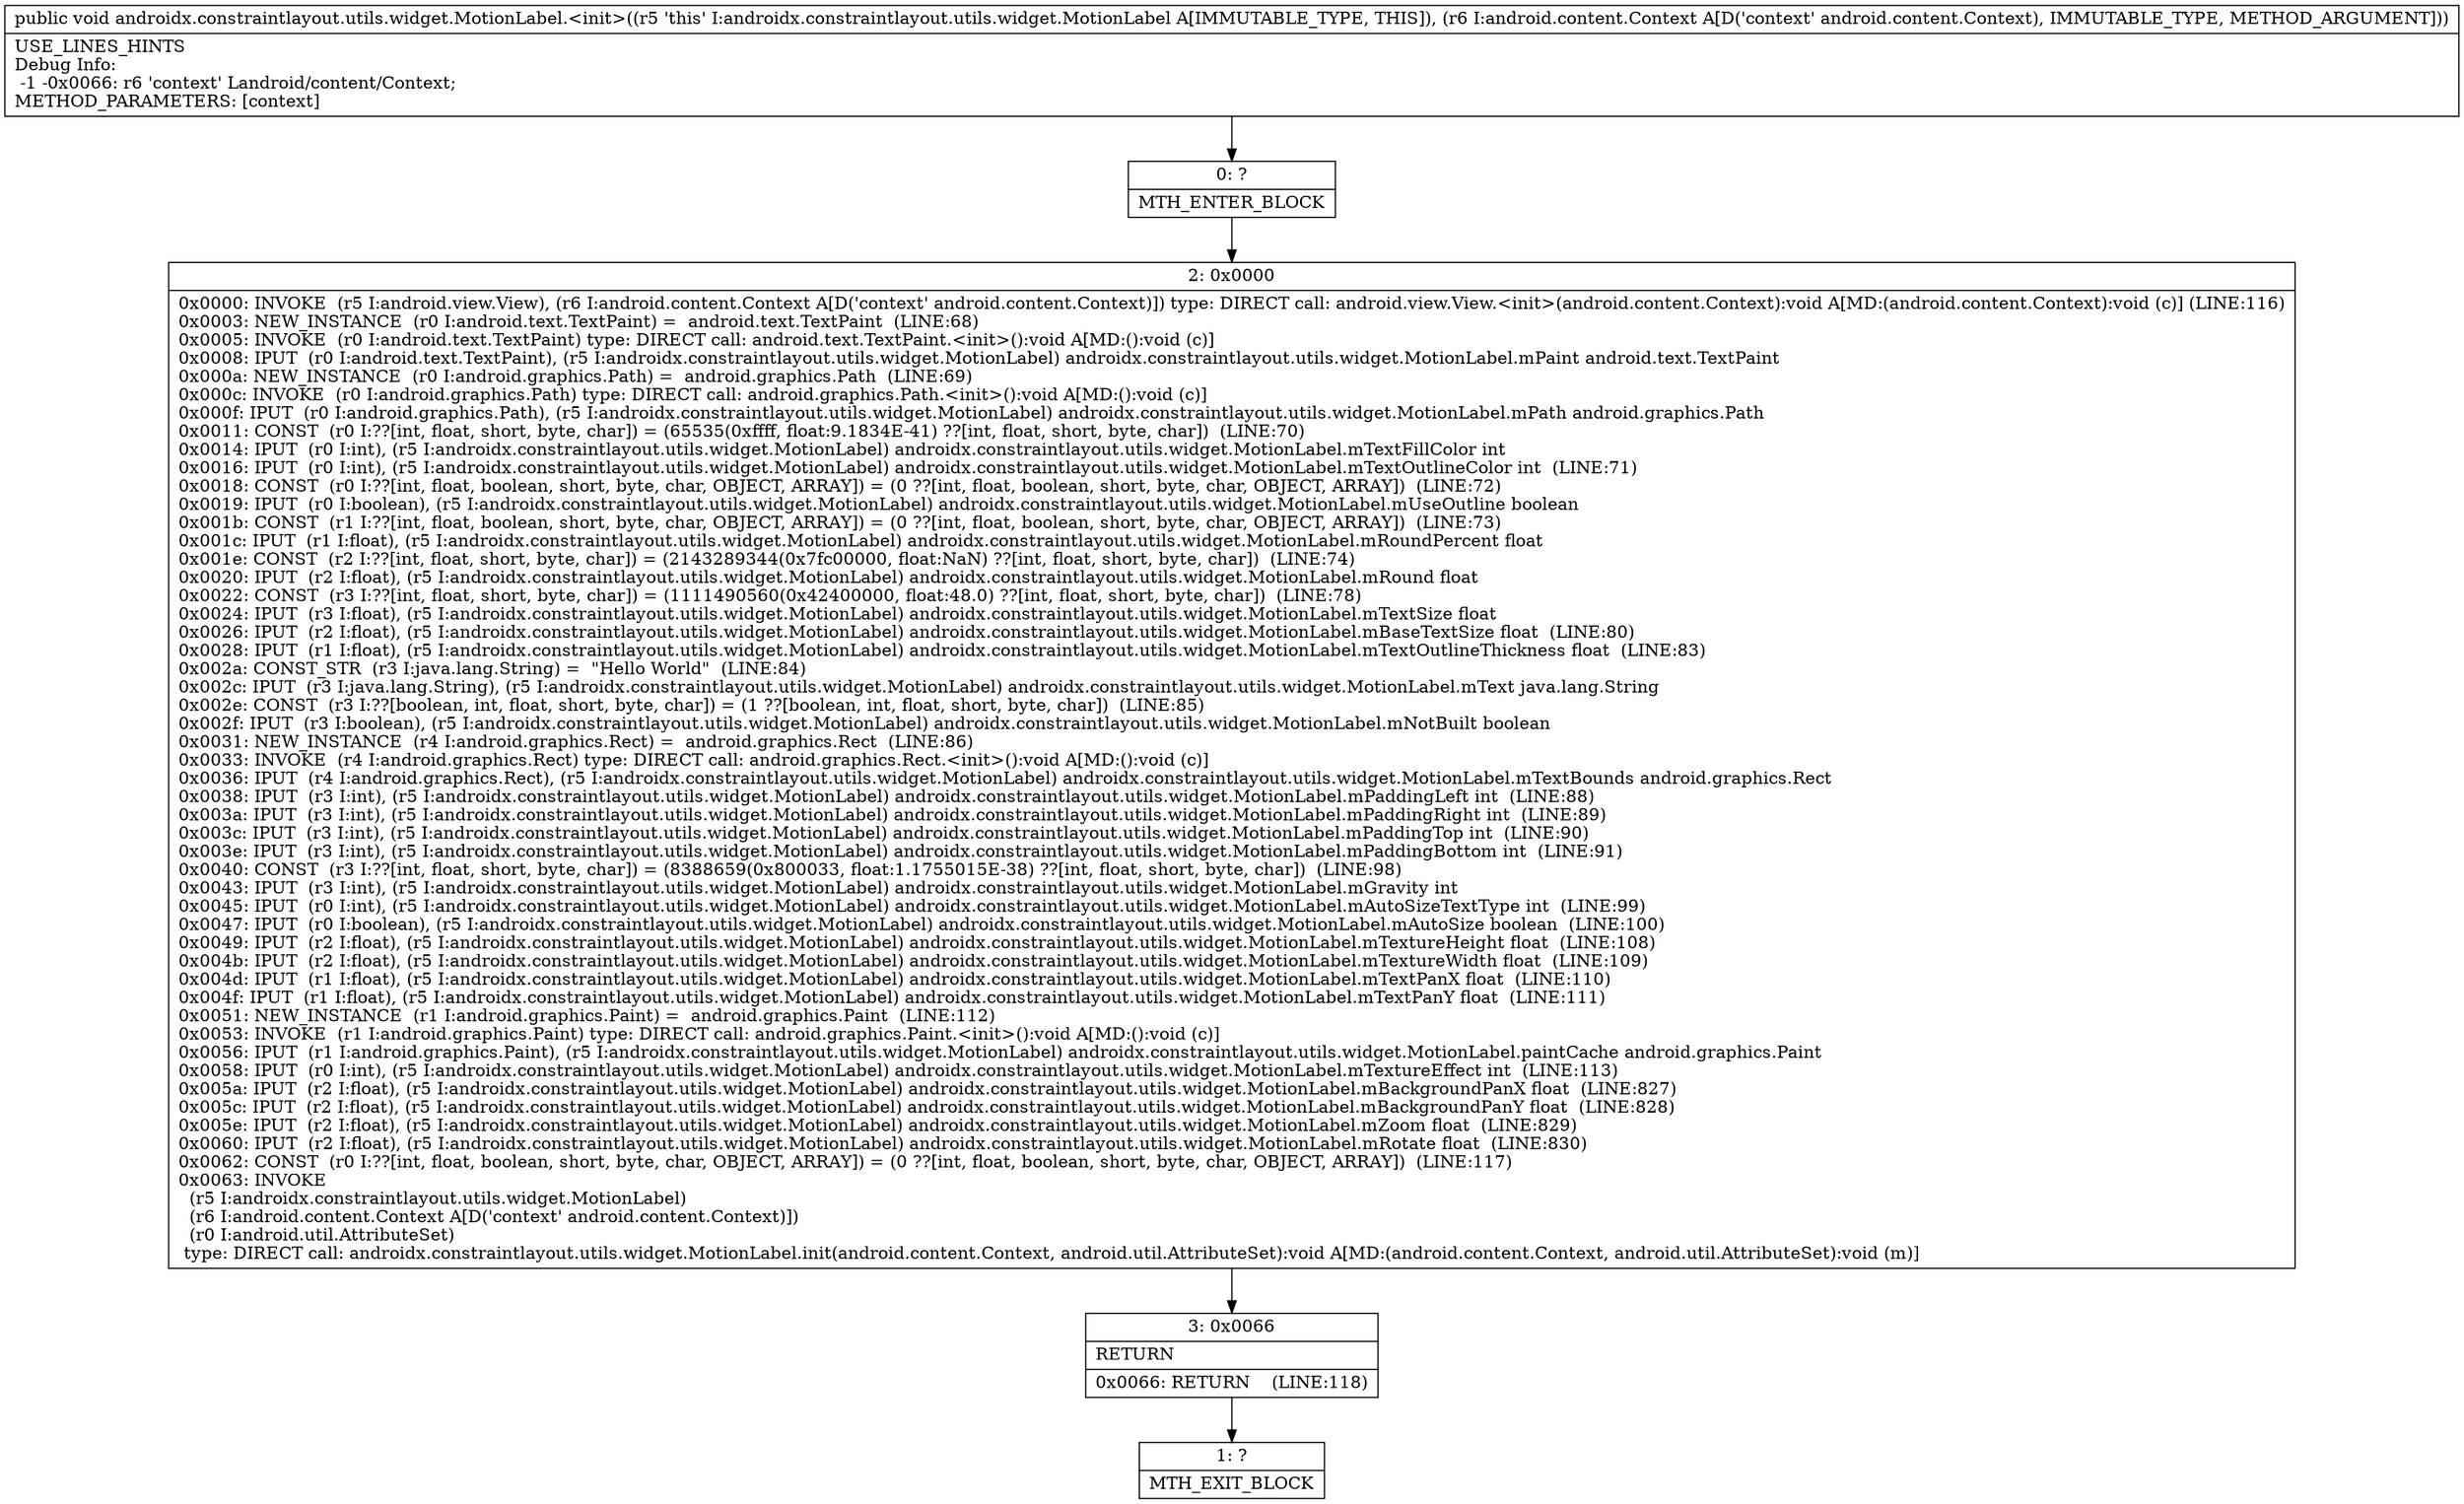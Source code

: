 digraph "CFG forandroidx.constraintlayout.utils.widget.MotionLabel.\<init\>(Landroid\/content\/Context;)V" {
Node_0 [shape=record,label="{0\:\ ?|MTH_ENTER_BLOCK\l}"];
Node_2 [shape=record,label="{2\:\ 0x0000|0x0000: INVOKE  (r5 I:android.view.View), (r6 I:android.content.Context A[D('context' android.content.Context)]) type: DIRECT call: android.view.View.\<init\>(android.content.Context):void A[MD:(android.content.Context):void (c)] (LINE:116)\l0x0003: NEW_INSTANCE  (r0 I:android.text.TextPaint) =  android.text.TextPaint  (LINE:68)\l0x0005: INVOKE  (r0 I:android.text.TextPaint) type: DIRECT call: android.text.TextPaint.\<init\>():void A[MD:():void (c)]\l0x0008: IPUT  (r0 I:android.text.TextPaint), (r5 I:androidx.constraintlayout.utils.widget.MotionLabel) androidx.constraintlayout.utils.widget.MotionLabel.mPaint android.text.TextPaint \l0x000a: NEW_INSTANCE  (r0 I:android.graphics.Path) =  android.graphics.Path  (LINE:69)\l0x000c: INVOKE  (r0 I:android.graphics.Path) type: DIRECT call: android.graphics.Path.\<init\>():void A[MD:():void (c)]\l0x000f: IPUT  (r0 I:android.graphics.Path), (r5 I:androidx.constraintlayout.utils.widget.MotionLabel) androidx.constraintlayout.utils.widget.MotionLabel.mPath android.graphics.Path \l0x0011: CONST  (r0 I:??[int, float, short, byte, char]) = (65535(0xffff, float:9.1834E\-41) ??[int, float, short, byte, char])  (LINE:70)\l0x0014: IPUT  (r0 I:int), (r5 I:androidx.constraintlayout.utils.widget.MotionLabel) androidx.constraintlayout.utils.widget.MotionLabel.mTextFillColor int \l0x0016: IPUT  (r0 I:int), (r5 I:androidx.constraintlayout.utils.widget.MotionLabel) androidx.constraintlayout.utils.widget.MotionLabel.mTextOutlineColor int  (LINE:71)\l0x0018: CONST  (r0 I:??[int, float, boolean, short, byte, char, OBJECT, ARRAY]) = (0 ??[int, float, boolean, short, byte, char, OBJECT, ARRAY])  (LINE:72)\l0x0019: IPUT  (r0 I:boolean), (r5 I:androidx.constraintlayout.utils.widget.MotionLabel) androidx.constraintlayout.utils.widget.MotionLabel.mUseOutline boolean \l0x001b: CONST  (r1 I:??[int, float, boolean, short, byte, char, OBJECT, ARRAY]) = (0 ??[int, float, boolean, short, byte, char, OBJECT, ARRAY])  (LINE:73)\l0x001c: IPUT  (r1 I:float), (r5 I:androidx.constraintlayout.utils.widget.MotionLabel) androidx.constraintlayout.utils.widget.MotionLabel.mRoundPercent float \l0x001e: CONST  (r2 I:??[int, float, short, byte, char]) = (2143289344(0x7fc00000, float:NaN) ??[int, float, short, byte, char])  (LINE:74)\l0x0020: IPUT  (r2 I:float), (r5 I:androidx.constraintlayout.utils.widget.MotionLabel) androidx.constraintlayout.utils.widget.MotionLabel.mRound float \l0x0022: CONST  (r3 I:??[int, float, short, byte, char]) = (1111490560(0x42400000, float:48.0) ??[int, float, short, byte, char])  (LINE:78)\l0x0024: IPUT  (r3 I:float), (r5 I:androidx.constraintlayout.utils.widget.MotionLabel) androidx.constraintlayout.utils.widget.MotionLabel.mTextSize float \l0x0026: IPUT  (r2 I:float), (r5 I:androidx.constraintlayout.utils.widget.MotionLabel) androidx.constraintlayout.utils.widget.MotionLabel.mBaseTextSize float  (LINE:80)\l0x0028: IPUT  (r1 I:float), (r5 I:androidx.constraintlayout.utils.widget.MotionLabel) androidx.constraintlayout.utils.widget.MotionLabel.mTextOutlineThickness float  (LINE:83)\l0x002a: CONST_STR  (r3 I:java.lang.String) =  \"Hello World\"  (LINE:84)\l0x002c: IPUT  (r3 I:java.lang.String), (r5 I:androidx.constraintlayout.utils.widget.MotionLabel) androidx.constraintlayout.utils.widget.MotionLabel.mText java.lang.String \l0x002e: CONST  (r3 I:??[boolean, int, float, short, byte, char]) = (1 ??[boolean, int, float, short, byte, char])  (LINE:85)\l0x002f: IPUT  (r3 I:boolean), (r5 I:androidx.constraintlayout.utils.widget.MotionLabel) androidx.constraintlayout.utils.widget.MotionLabel.mNotBuilt boolean \l0x0031: NEW_INSTANCE  (r4 I:android.graphics.Rect) =  android.graphics.Rect  (LINE:86)\l0x0033: INVOKE  (r4 I:android.graphics.Rect) type: DIRECT call: android.graphics.Rect.\<init\>():void A[MD:():void (c)]\l0x0036: IPUT  (r4 I:android.graphics.Rect), (r5 I:androidx.constraintlayout.utils.widget.MotionLabel) androidx.constraintlayout.utils.widget.MotionLabel.mTextBounds android.graphics.Rect \l0x0038: IPUT  (r3 I:int), (r5 I:androidx.constraintlayout.utils.widget.MotionLabel) androidx.constraintlayout.utils.widget.MotionLabel.mPaddingLeft int  (LINE:88)\l0x003a: IPUT  (r3 I:int), (r5 I:androidx.constraintlayout.utils.widget.MotionLabel) androidx.constraintlayout.utils.widget.MotionLabel.mPaddingRight int  (LINE:89)\l0x003c: IPUT  (r3 I:int), (r5 I:androidx.constraintlayout.utils.widget.MotionLabel) androidx.constraintlayout.utils.widget.MotionLabel.mPaddingTop int  (LINE:90)\l0x003e: IPUT  (r3 I:int), (r5 I:androidx.constraintlayout.utils.widget.MotionLabel) androidx.constraintlayout.utils.widget.MotionLabel.mPaddingBottom int  (LINE:91)\l0x0040: CONST  (r3 I:??[int, float, short, byte, char]) = (8388659(0x800033, float:1.1755015E\-38) ??[int, float, short, byte, char])  (LINE:98)\l0x0043: IPUT  (r3 I:int), (r5 I:androidx.constraintlayout.utils.widget.MotionLabel) androidx.constraintlayout.utils.widget.MotionLabel.mGravity int \l0x0045: IPUT  (r0 I:int), (r5 I:androidx.constraintlayout.utils.widget.MotionLabel) androidx.constraintlayout.utils.widget.MotionLabel.mAutoSizeTextType int  (LINE:99)\l0x0047: IPUT  (r0 I:boolean), (r5 I:androidx.constraintlayout.utils.widget.MotionLabel) androidx.constraintlayout.utils.widget.MotionLabel.mAutoSize boolean  (LINE:100)\l0x0049: IPUT  (r2 I:float), (r5 I:androidx.constraintlayout.utils.widget.MotionLabel) androidx.constraintlayout.utils.widget.MotionLabel.mTextureHeight float  (LINE:108)\l0x004b: IPUT  (r2 I:float), (r5 I:androidx.constraintlayout.utils.widget.MotionLabel) androidx.constraintlayout.utils.widget.MotionLabel.mTextureWidth float  (LINE:109)\l0x004d: IPUT  (r1 I:float), (r5 I:androidx.constraintlayout.utils.widget.MotionLabel) androidx.constraintlayout.utils.widget.MotionLabel.mTextPanX float  (LINE:110)\l0x004f: IPUT  (r1 I:float), (r5 I:androidx.constraintlayout.utils.widget.MotionLabel) androidx.constraintlayout.utils.widget.MotionLabel.mTextPanY float  (LINE:111)\l0x0051: NEW_INSTANCE  (r1 I:android.graphics.Paint) =  android.graphics.Paint  (LINE:112)\l0x0053: INVOKE  (r1 I:android.graphics.Paint) type: DIRECT call: android.graphics.Paint.\<init\>():void A[MD:():void (c)]\l0x0056: IPUT  (r1 I:android.graphics.Paint), (r5 I:androidx.constraintlayout.utils.widget.MotionLabel) androidx.constraintlayout.utils.widget.MotionLabel.paintCache android.graphics.Paint \l0x0058: IPUT  (r0 I:int), (r5 I:androidx.constraintlayout.utils.widget.MotionLabel) androidx.constraintlayout.utils.widget.MotionLabel.mTextureEffect int  (LINE:113)\l0x005a: IPUT  (r2 I:float), (r5 I:androidx.constraintlayout.utils.widget.MotionLabel) androidx.constraintlayout.utils.widget.MotionLabel.mBackgroundPanX float  (LINE:827)\l0x005c: IPUT  (r2 I:float), (r5 I:androidx.constraintlayout.utils.widget.MotionLabel) androidx.constraintlayout.utils.widget.MotionLabel.mBackgroundPanY float  (LINE:828)\l0x005e: IPUT  (r2 I:float), (r5 I:androidx.constraintlayout.utils.widget.MotionLabel) androidx.constraintlayout.utils.widget.MotionLabel.mZoom float  (LINE:829)\l0x0060: IPUT  (r2 I:float), (r5 I:androidx.constraintlayout.utils.widget.MotionLabel) androidx.constraintlayout.utils.widget.MotionLabel.mRotate float  (LINE:830)\l0x0062: CONST  (r0 I:??[int, float, boolean, short, byte, char, OBJECT, ARRAY]) = (0 ??[int, float, boolean, short, byte, char, OBJECT, ARRAY])  (LINE:117)\l0x0063: INVOKE  \l  (r5 I:androidx.constraintlayout.utils.widget.MotionLabel)\l  (r6 I:android.content.Context A[D('context' android.content.Context)])\l  (r0 I:android.util.AttributeSet)\l type: DIRECT call: androidx.constraintlayout.utils.widget.MotionLabel.init(android.content.Context, android.util.AttributeSet):void A[MD:(android.content.Context, android.util.AttributeSet):void (m)]\l}"];
Node_3 [shape=record,label="{3\:\ 0x0066|RETURN\l|0x0066: RETURN    (LINE:118)\l}"];
Node_1 [shape=record,label="{1\:\ ?|MTH_EXIT_BLOCK\l}"];
MethodNode[shape=record,label="{public void androidx.constraintlayout.utils.widget.MotionLabel.\<init\>((r5 'this' I:androidx.constraintlayout.utils.widget.MotionLabel A[IMMUTABLE_TYPE, THIS]), (r6 I:android.content.Context A[D('context' android.content.Context), IMMUTABLE_TYPE, METHOD_ARGUMENT]))  | USE_LINES_HINTS\lDebug Info:\l  \-1 \-0x0066: r6 'context' Landroid\/content\/Context;\lMETHOD_PARAMETERS: [context]\l}"];
MethodNode -> Node_0;Node_0 -> Node_2;
Node_2 -> Node_3;
Node_3 -> Node_1;
}

